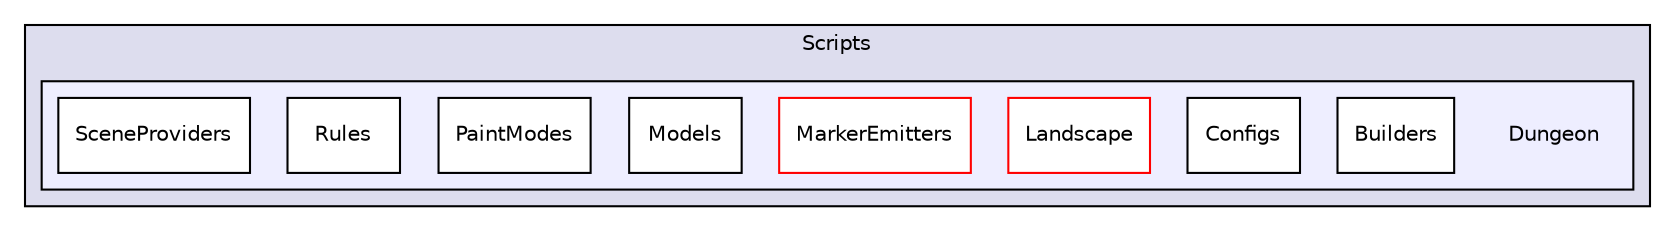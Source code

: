 digraph "F:/gamedev/unity/misc/da_test/Assets/DungeonArchitect/Scripts/Dungeon" {
  compound=true
  node [ fontsize="10", fontname="Helvetica"];
  edge [ labelfontsize="10", labelfontname="Helvetica"];
  subgraph clusterdir_86ed760c24122780955541de199b606c {
    graph [ bgcolor="#ddddee", pencolor="black", label="Scripts" fontname="Helvetica", fontsize="10", URL="dir_86ed760c24122780955541de199b606c.html"]
  subgraph clusterdir_98c64d3d8621e700508de074f3791b6e {
    graph [ bgcolor="#eeeeff", pencolor="black", label="" URL="dir_98c64d3d8621e700508de074f3791b6e.html"];
    dir_98c64d3d8621e700508de074f3791b6e [shape=plaintext label="Dungeon"];
    dir_bb9359e095bb28a5a18fcbb960f44e24 [shape=box label="Builders" color="black" fillcolor="white" style="filled" URL="dir_bb9359e095bb28a5a18fcbb960f44e24.html"];
    dir_220bee990b8e35f57a72b4270274e703 [shape=box label="Configs" color="black" fillcolor="white" style="filled" URL="dir_220bee990b8e35f57a72b4270274e703.html"];
    dir_8f3f2d44834337317c0c36e2715183c8 [shape=box label="Landscape" color="red" fillcolor="white" style="filled" URL="dir_8f3f2d44834337317c0c36e2715183c8.html"];
    dir_b595d51c94456969230c100b97cd00db [shape=box label="MarkerEmitters" color="red" fillcolor="white" style="filled" URL="dir_b595d51c94456969230c100b97cd00db.html"];
    dir_361d38a2f8974bcddc77d57aa1055982 [shape=box label="Models" color="black" fillcolor="white" style="filled" URL="dir_361d38a2f8974bcddc77d57aa1055982.html"];
    dir_34658753f01144a52f930f439c67aaf6 [shape=box label="PaintModes" color="black" fillcolor="white" style="filled" URL="dir_34658753f01144a52f930f439c67aaf6.html"];
    dir_9f492a3be262f74e8e5b12d38533ef52 [shape=box label="Rules" color="black" fillcolor="white" style="filled" URL="dir_9f492a3be262f74e8e5b12d38533ef52.html"];
    dir_70617fba9c21bd191838d74602f8bb9c [shape=box label="SceneProviders" color="black" fillcolor="white" style="filled" URL="dir_70617fba9c21bd191838d74602f8bb9c.html"];
  }
  }
}
